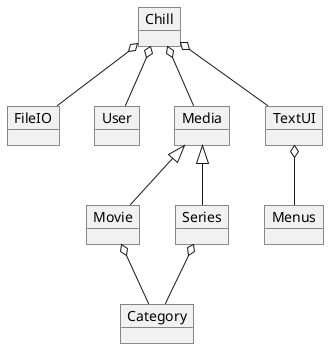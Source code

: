 @startuml

object Chill
object FileIO
object User
object Media
object Movie
object Series
object Category
object TextUI
object Menus

Media <|-- Movie
Media <|-- Series
Movie o-- Category
Series o-- Category
TextUI o-- Menus
Chill o-- Media
Chill o-- FileIO
Chill o-- User
Chill o-- TextUI

@enduml